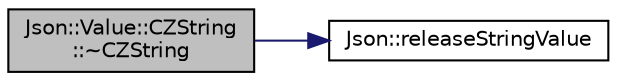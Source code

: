 digraph "Json::Value::CZString::~CZString"
{
 // LATEX_PDF_SIZE
  edge [fontname="Helvetica",fontsize="10",labelfontname="Helvetica",labelfontsize="10"];
  node [fontname="Helvetica",fontsize="10",shape=record];
  rankdir="LR";
  Node1 [label="Json::Value::CZString\l::~CZString",height=0.2,width=0.4,color="black", fillcolor="grey75", style="filled", fontcolor="black",tooltip=" "];
  Node1 -> Node2 [color="midnightblue",fontsize="10",style="solid",fontname="Helvetica"];
  Node2 [label="Json::releaseStringValue",height=0.2,width=0.4,color="black", fillcolor="white", style="filled",URL="$namespace_json.html#a3e0d81d514d0e8bddf33b08074214abd",tooltip=" "];
}
